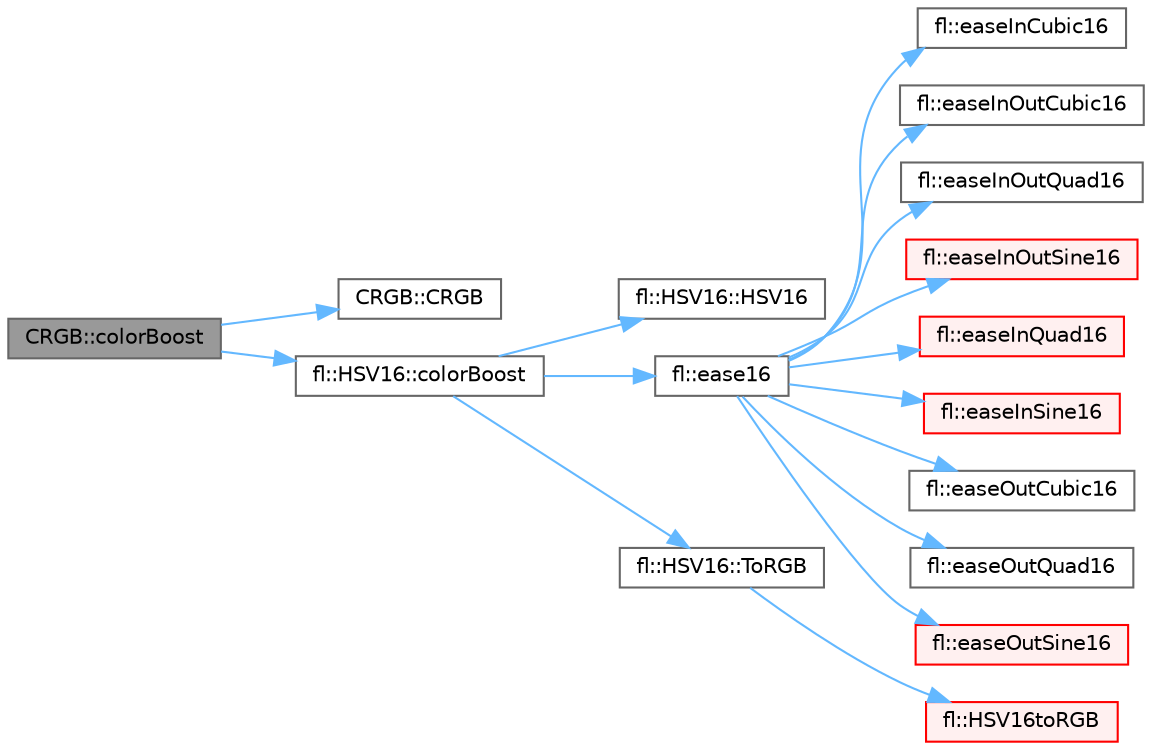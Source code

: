 digraph "CRGB::colorBoost"
{
 // INTERACTIVE_SVG=YES
 // LATEX_PDF_SIZE
  bgcolor="transparent";
  edge [fontname=Helvetica,fontsize=10,labelfontname=Helvetica,labelfontsize=10];
  node [fontname=Helvetica,fontsize=10,shape=box,height=0.2,width=0.4];
  rankdir="LR";
  Node1 [id="Node000001",label="CRGB::colorBoost",height=0.2,width=0.4,color="gray40", fillcolor="grey60", style="filled", fontcolor="black",tooltip=" "];
  Node1 -> Node2 [id="edge1_Node000001_Node000002",color="steelblue1",style="solid",tooltip=" "];
  Node2 [id="Node000002",label="CRGB::CRGB",height=0.2,width=0.4,color="grey40", fillcolor="white", style="filled",URL="$d7/d82/struct_c_r_g_b_a4b0cc1cfefd9e0c66ea5c6583181df46.html#a4b0cc1cfefd9e0c66ea5c6583181df46",tooltip="Default constructor."];
  Node1 -> Node3 [id="edge2_Node000001_Node000003",color="steelblue1",style="solid",tooltip=" "];
  Node3 [id="Node000003",label="fl::HSV16::colorBoost",height=0.2,width=0.4,color="grey40", fillcolor="white", style="filled",URL="$d4/d5d/structfl_1_1_h_s_v16_a0bd2c0fc64fc34d573637c10b849c320.html#a0bd2c0fc64fc34d573637c10b849c320",tooltip=" "];
  Node3 -> Node4 [id="edge3_Node000003_Node000004",color="steelblue1",style="solid",tooltip=" "];
  Node4 [id="Node000004",label="fl::HSV16::HSV16",height=0.2,width=0.4,color="grey40", fillcolor="white", style="filled",URL="$d4/d5d/structfl_1_1_h_s_v16_a22927102f80a3171aea08e861df47740.html#a22927102f80a3171aea08e861df47740",tooltip=" "];
  Node3 -> Node5 [id="edge4_Node000003_Node000005",color="steelblue1",style="solid",tooltip=" "];
  Node5 [id="Node000005",label="fl::ease16",height=0.2,width=0.4,color="grey40", fillcolor="white", style="filled",URL="$d4/d36/namespacefl_a379be9b51f27141411271893ce683f5f.html#a379be9b51f27141411271893ce683f5f",tooltip=" "];
  Node5 -> Node6 [id="edge5_Node000005_Node000006",color="steelblue1",style="solid",tooltip=" "];
  Node6 [id="Node000006",label="fl::easeInCubic16",height=0.2,width=0.4,color="grey40", fillcolor="white", style="filled",URL="$d4/d36/namespacefl_ad72c4923c127f74a54ab7e156b28d5d5.html#ad72c4923c127f74a54ab7e156b28d5d5",tooltip="16-bit cubic ease-in function Takes an input value 0-65535 and returns an eased value 0-65535"];
  Node5 -> Node7 [id="edge6_Node000005_Node000007",color="steelblue1",style="solid",tooltip=" "];
  Node7 [id="Node000007",label="fl::easeInOutCubic16",height=0.2,width=0.4,color="grey40", fillcolor="white", style="filled",URL="$d4/d36/namespacefl_aa0e7a0275fe7ddf505d351a33724c265.html#aa0e7a0275fe7ddf505d351a33724c265",tooltip="16-bit cubic ease-in/ease-out function Takes an input value 0-65535 and returns an eased value 0-6553..."];
  Node5 -> Node8 [id="edge7_Node000005_Node000008",color="steelblue1",style="solid",tooltip=" "];
  Node8 [id="Node000008",label="fl::easeInOutQuad16",height=0.2,width=0.4,color="grey40", fillcolor="white", style="filled",URL="$d4/d36/namespacefl_ae91bd550c81885c8a8e51f535af70ac8.html#ae91bd550c81885c8a8e51f535af70ac8",tooltip="16-bit quadratic ease-in/ease-out function Takes an input value 0-65535 and returns an eased value 0-..."];
  Node5 -> Node9 [id="edge8_Node000005_Node000009",color="steelblue1",style="solid",tooltip=" "];
  Node9 [id="Node000009",label="fl::easeInOutSine16",height=0.2,width=0.4,color="red", fillcolor="#FFF0F0", style="filled",URL="$d4/d36/namespacefl_a272f8ac08e556ab824e8656b722e8529.html#a272f8ac08e556ab824e8656b722e8529",tooltip="16-bit sine ease-in/ease-out function Takes an input value 0-65535 and returns an eased value 0-65535"];
  Node5 -> Node11 [id="edge9_Node000005_Node000011",color="steelblue1",style="solid",tooltip=" "];
  Node11 [id="Node000011",label="fl::easeInQuad16",height=0.2,width=0.4,color="red", fillcolor="#FFF0F0", style="filled",URL="$d4/d36/namespacefl_af3db54bd3d76a986ea75228f9b1cfafb.html#af3db54bd3d76a986ea75228f9b1cfafb",tooltip="16-bit quadratic ease-in function Takes an input value 0-65535 and returns an eased value 0-65535"];
  Node5 -> Node13 [id="edge10_Node000005_Node000013",color="steelblue1",style="solid",tooltip=" "];
  Node13 [id="Node000013",label="fl::easeInSine16",height=0.2,width=0.4,color="red", fillcolor="#FFF0F0", style="filled",URL="$d4/d36/namespacefl_a4ddfc96e95c366a654d878d3a6c341a1.html#a4ddfc96e95c366a654d878d3a6c341a1",tooltip="16-bit sine ease-in function Takes an input value 0-65535 and returns an eased value 0-65535"];
  Node5 -> Node14 [id="edge11_Node000005_Node000014",color="steelblue1",style="solid",tooltip=" "];
  Node14 [id="Node000014",label="fl::easeOutCubic16",height=0.2,width=0.4,color="grey40", fillcolor="white", style="filled",URL="$d4/d36/namespacefl_ac1c0b2ae91cb90c284e3d10a1f01d74a.html#ac1c0b2ae91cb90c284e3d10a1f01d74a",tooltip="16-bit cubic ease-out function Takes an input value 0-65535 and returns an eased value 0-65535"];
  Node5 -> Node15 [id="edge12_Node000005_Node000015",color="steelblue1",style="solid",tooltip=" "];
  Node15 [id="Node000015",label="fl::easeOutQuad16",height=0.2,width=0.4,color="grey40", fillcolor="white", style="filled",URL="$d4/d36/namespacefl_a42c0f5402ce73331247c0541f876b379.html#a42c0f5402ce73331247c0541f876b379",tooltip="16-bit quadratic ease-out function Takes an input value 0-65535 and returns an eased value 0-65535"];
  Node5 -> Node16 [id="edge13_Node000005_Node000016",color="steelblue1",style="solid",tooltip=" "];
  Node16 [id="Node000016",label="fl::easeOutSine16",height=0.2,width=0.4,color="red", fillcolor="#FFF0F0", style="filled",URL="$d4/d36/namespacefl_a773803afa690a44f169246bbba9a5a74.html#a773803afa690a44f169246bbba9a5a74",tooltip="16-bit sine ease-out function Takes an input value 0-65535 and returns an eased value 0-65535"];
  Node3 -> Node18 [id="edge14_Node000003_Node000018",color="steelblue1",style="solid",tooltip=" "];
  Node18 [id="Node000018",label="fl::HSV16::ToRGB",height=0.2,width=0.4,color="grey40", fillcolor="white", style="filled",URL="$d4/d5d/structfl_1_1_h_s_v16_a66d9cc0fccee4175baaef83f1a2d7d7d.html#a66d9cc0fccee4175baaef83f1a2d7d7d",tooltip=" "];
  Node18 -> Node19 [id="edge15_Node000018_Node000019",color="steelblue1",style="solid",tooltip=" "];
  Node19 [id="Node000019",label="fl::HSV16toRGB",height=0.2,width=0.4,color="red", fillcolor="#FFF0F0", style="filled",URL="$d4/d36/namespacefl_a0704405150c9e2ea2647360203eef1a7.html#a0704405150c9e2ea2647360203eef1a7",tooltip=" "];
}
